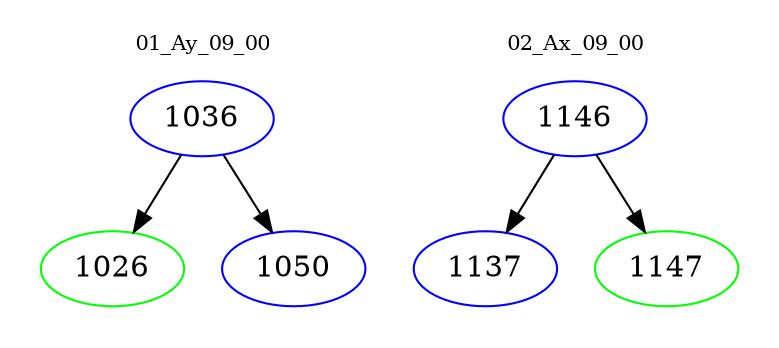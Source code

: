 digraph{
subgraph cluster_0 {
color = white
label = "01_Ay_09_00";
fontsize=10;
T0_1036 [label="1036", color="blue"]
T0_1036 -> T0_1026 [color="black"]
T0_1026 [label="1026", color="green"]
T0_1036 -> T0_1050 [color="black"]
T0_1050 [label="1050", color="blue"]
}
subgraph cluster_1 {
color = white
label = "02_Ax_09_00";
fontsize=10;
T1_1146 [label="1146", color="blue"]
T1_1146 -> T1_1137 [color="black"]
T1_1137 [label="1137", color="blue"]
T1_1146 -> T1_1147 [color="black"]
T1_1147 [label="1147", color="green"]
}
}
